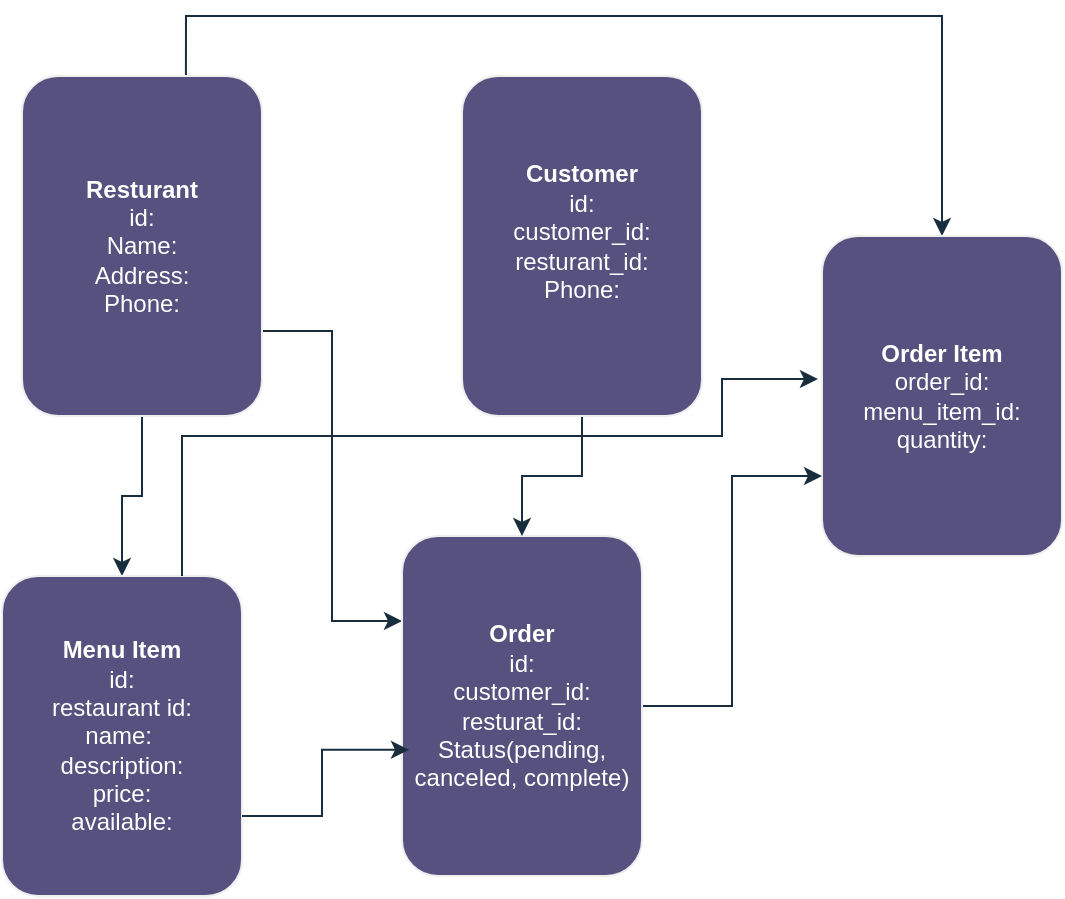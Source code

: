 <mxfile version="27.2.0">
  <diagram name="Page-1" id="OBxl0xjMajHkzxwtfH_3">
    <mxGraphModel dx="715" dy="463" grid="1" gridSize="10" guides="1" tooltips="1" connect="1" arrows="1" fold="1" page="1" pageScale="1" pageWidth="850" pageHeight="1100" math="0" shadow="0">
      <root>
        <mxCell id="0" />
        <mxCell id="1" parent="0" />
        <mxCell id="mh8C--iufMncHvOQiZBy-13" style="edgeStyle=orthogonalEdgeStyle;rounded=0;orthogonalLoop=1;jettySize=auto;html=1;exitX=0.5;exitY=1;exitDx=0;exitDy=0;strokeColor=#182E3E;labelBackgroundColor=none;fontColor=default;" edge="1" parent="1" source="mh8C--iufMncHvOQiZBy-2" target="mh8C--iufMncHvOQiZBy-3">
          <mxGeometry relative="1" as="geometry" />
        </mxCell>
        <mxCell id="mh8C--iufMncHvOQiZBy-24" style="edgeStyle=orthogonalEdgeStyle;rounded=0;orthogonalLoop=1;jettySize=auto;html=1;exitX=1;exitY=0.75;exitDx=0;exitDy=0;entryX=0;entryY=0.25;entryDx=0;entryDy=0;strokeColor=#182E3E;" edge="1" parent="1" source="mh8C--iufMncHvOQiZBy-2" target="mh8C--iufMncHvOQiZBy-5">
          <mxGeometry relative="1" as="geometry" />
        </mxCell>
        <mxCell id="mh8C--iufMncHvOQiZBy-25" style="edgeStyle=orthogonalEdgeStyle;rounded=0;orthogonalLoop=1;jettySize=auto;html=1;exitX=0.683;exitY=-0.003;exitDx=0;exitDy=0;entryX=0.5;entryY=0;entryDx=0;entryDy=0;strokeColor=#182E3E;exitPerimeter=0;" edge="1" parent="1" source="mh8C--iufMncHvOQiZBy-2" target="mh8C--iufMncHvOQiZBy-4">
          <mxGeometry relative="1" as="geometry">
            <Array as="points">
              <mxPoint x="212" y="30" />
              <mxPoint x="590" y="30" />
            </Array>
          </mxGeometry>
        </mxCell>
        <mxCell id="mh8C--iufMncHvOQiZBy-2" value="&lt;b&gt;Resturant&lt;/b&gt;&lt;div&gt;id:&lt;/div&gt;&lt;div&gt;Name:&lt;br&gt;Address:&lt;/div&gt;&lt;div style=&quot;&quot;&gt;Phone:&lt;/div&gt;" style="rounded=1;whiteSpace=wrap;html=1;align=center;labelBackgroundColor=none;fillColor=#56517E;strokeColor=#EEEEEE;fontColor=#FFFFFF;" vertex="1" parent="1">
          <mxGeometry x="130" y="60" width="120" height="170" as="geometry" />
        </mxCell>
        <mxCell id="mh8C--iufMncHvOQiZBy-3" value="&lt;b&gt;Menu Item&lt;/b&gt;&lt;div&gt;id:&lt;/div&gt;&lt;div&gt;restaurant id:&lt;/div&gt;&lt;div&gt;name:&amp;nbsp;&lt;/div&gt;&lt;div&gt;description:&lt;/div&gt;&lt;div&gt;price:&lt;/div&gt;&lt;div&gt;available:&lt;/div&gt;" style="rounded=1;whiteSpace=wrap;html=1;labelBackgroundColor=none;fillColor=#56517E;strokeColor=#EEEEEE;fontColor=#FFFFFF;" vertex="1" parent="1">
          <mxGeometry x="120" y="310" width="120" height="160" as="geometry" />
        </mxCell>
        <mxCell id="mh8C--iufMncHvOQiZBy-4" value="&lt;b&gt;Order Item&lt;/b&gt;&lt;br&gt;&lt;div&gt;order_id:&lt;/div&gt;&lt;div&gt;menu_item_id:&lt;/div&gt;&lt;div&gt;quantity:&lt;/div&gt;" style="rounded=1;whiteSpace=wrap;html=1;labelBackgroundColor=none;fillColor=#56517E;strokeColor=#EEEEEE;fontColor=#FFFFFF;" vertex="1" parent="1">
          <mxGeometry x="530" y="140" width="120" height="160" as="geometry" />
        </mxCell>
        <mxCell id="mh8C--iufMncHvOQiZBy-26" style="edgeStyle=orthogonalEdgeStyle;rounded=0;orthogonalLoop=1;jettySize=auto;html=1;entryX=0;entryY=0.75;entryDx=0;entryDy=0;strokeColor=#182E3E;" edge="1" parent="1" source="mh8C--iufMncHvOQiZBy-5" target="mh8C--iufMncHvOQiZBy-4">
          <mxGeometry relative="1" as="geometry" />
        </mxCell>
        <mxCell id="mh8C--iufMncHvOQiZBy-5" value="&lt;b&gt;Order&lt;/b&gt;&lt;div&gt;id:&lt;/div&gt;&lt;div&gt;customer_id:&lt;/div&gt;&lt;div&gt;resturat_id:&lt;/div&gt;&lt;div&gt;Status(pending, canceled, complete)&lt;/div&gt;" style="rounded=1;whiteSpace=wrap;html=1;labelBackgroundColor=none;fillColor=#56517E;strokeColor=#EEEEEE;fontColor=#FFFFFF;" vertex="1" parent="1">
          <mxGeometry x="320" y="290" width="120" height="170" as="geometry" />
        </mxCell>
        <mxCell id="mh8C--iufMncHvOQiZBy-17" style="edgeStyle=orthogonalEdgeStyle;rounded=0;orthogonalLoop=1;jettySize=auto;html=1;exitX=0.5;exitY=1;exitDx=0;exitDy=0;entryX=0.5;entryY=0;entryDx=0;entryDy=0;strokeColor=#182E3E;labelBackgroundColor=none;fontColor=default;" edge="1" parent="1" source="mh8C--iufMncHvOQiZBy-6" target="mh8C--iufMncHvOQiZBy-5">
          <mxGeometry relative="1" as="geometry" />
        </mxCell>
        <mxCell id="mh8C--iufMncHvOQiZBy-6" value="&lt;b&gt;Customer&lt;/b&gt;&lt;div&gt;id:&lt;/div&gt;&lt;div&gt;customer_id:&lt;/div&gt;&lt;div&gt;resturant_id:&lt;/div&gt;&lt;div&gt;Phone:&lt;/div&gt;&lt;div&gt;&lt;br&gt;&lt;/div&gt;" style="rounded=1;whiteSpace=wrap;html=1;labelBackgroundColor=none;fillColor=#56517E;strokeColor=#EEEEEE;fontColor=#FFFFFF;" vertex="1" parent="1">
          <mxGeometry x="350" y="60" width="120" height="170" as="geometry" />
        </mxCell>
        <mxCell id="mh8C--iufMncHvOQiZBy-14" style="edgeStyle=orthogonalEdgeStyle;rounded=0;orthogonalLoop=1;jettySize=auto;html=1;exitX=1;exitY=0.75;exitDx=0;exitDy=0;entryX=0.029;entryY=0.629;entryDx=0;entryDy=0;entryPerimeter=0;strokeColor=#182E3E;labelBackgroundColor=none;fontColor=default;" edge="1" parent="1" source="mh8C--iufMncHvOQiZBy-3" target="mh8C--iufMncHvOQiZBy-5">
          <mxGeometry relative="1" as="geometry" />
        </mxCell>
        <mxCell id="mh8C--iufMncHvOQiZBy-19" style="edgeStyle=orthogonalEdgeStyle;rounded=0;orthogonalLoop=1;jettySize=auto;html=1;exitX=0.75;exitY=0;exitDx=0;exitDy=0;entryX=-0.017;entryY=0.447;entryDx=0;entryDy=0;entryPerimeter=0;strokeColor=#182E3E;labelBackgroundColor=none;fontColor=default;" edge="1" parent="1" source="mh8C--iufMncHvOQiZBy-3" target="mh8C--iufMncHvOQiZBy-4">
          <mxGeometry relative="1" as="geometry">
            <Array as="points">
              <mxPoint x="210" y="240" />
              <mxPoint x="480" y="240" />
              <mxPoint x="480" y="212" />
            </Array>
          </mxGeometry>
        </mxCell>
      </root>
    </mxGraphModel>
  </diagram>
</mxfile>
